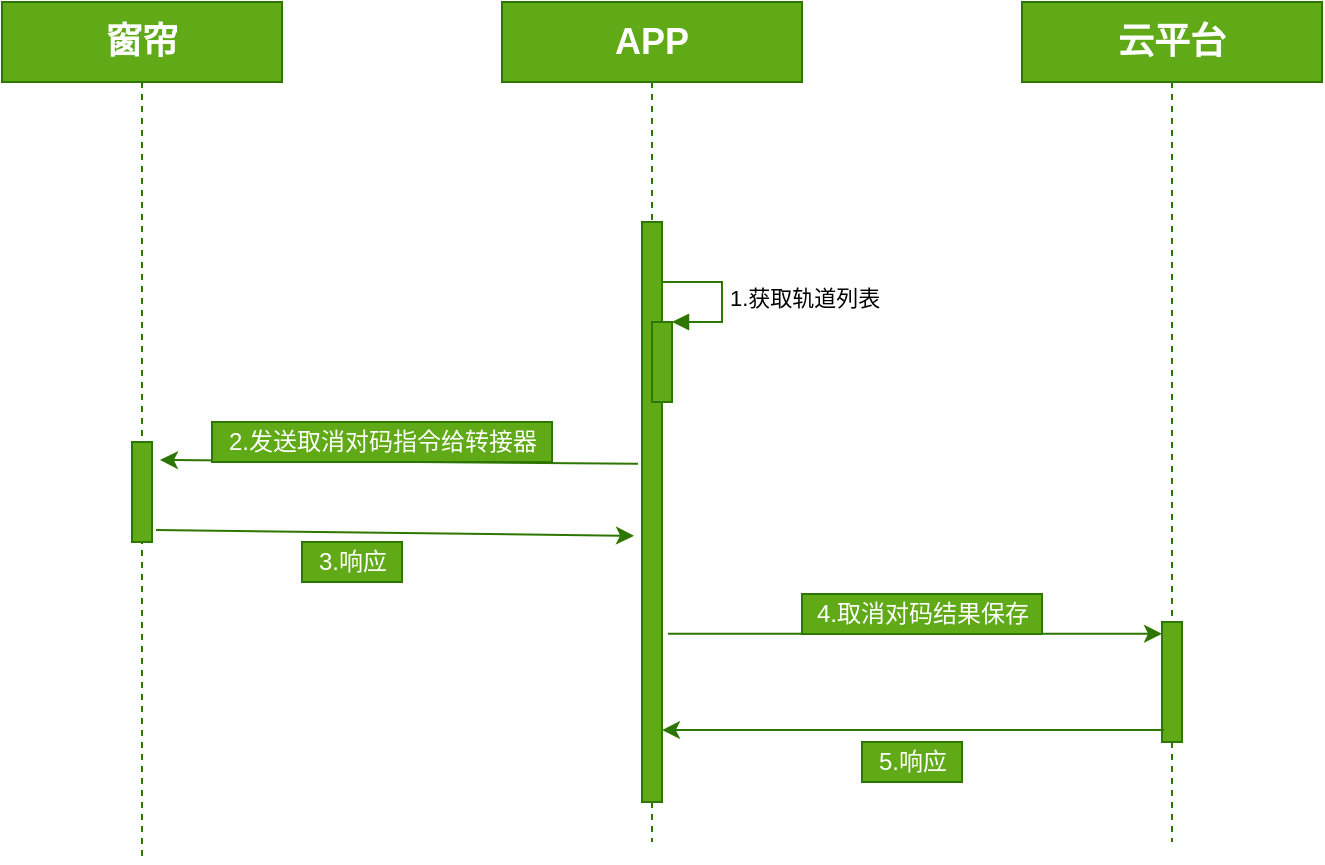 <mxfile version="15.2.7" type="device"><diagram id="vgILDRappYBMfixQix46" name="第 1 页"><mxGraphModel dx="1086" dy="806" grid="1" gridSize="10" guides="1" tooltips="1" connect="1" arrows="1" fold="1" page="1" pageScale="1" pageWidth="827" pageHeight="1169" math="0" shadow="0"><root><mxCell id="0"/><mxCell id="1" parent="0"/><mxCell id="XO-DpVSGGbX9zymnsXzA-1" value="&lt;font style=&quot;font-size: 18px&quot;&gt;&lt;b&gt;APP&lt;/b&gt;&lt;/font&gt;" style="shape=umlLifeline;perimeter=lifelinePerimeter;whiteSpace=wrap;html=1;container=1;collapsible=0;recursiveResize=0;outlineConnect=0;fillColor=#60a917;strokeColor=#2D7600;fontColor=#ffffff;" vertex="1" parent="1"><mxGeometry x="360" y="130" width="150" height="420" as="geometry"/></mxCell><mxCell id="XO-DpVSGGbX9zymnsXzA-2" value="" style="html=1;points=[];perimeter=orthogonalPerimeter;fillColor=#60a917;strokeColor=#2D7600;fontColor=#ffffff;" vertex="1" parent="XO-DpVSGGbX9zymnsXzA-1"><mxGeometry x="70" y="110" width="10" height="290" as="geometry"/></mxCell><mxCell id="XO-DpVSGGbX9zymnsXzA-18" value="" style="html=1;points=[];perimeter=orthogonalPerimeter;fillColor=#60a917;strokeColor=#2D7600;fontColor=#ffffff;" vertex="1" parent="XO-DpVSGGbX9zymnsXzA-1"><mxGeometry x="75" y="160" width="10" height="40" as="geometry"/></mxCell><mxCell id="XO-DpVSGGbX9zymnsXzA-19" value="1.获取轨道列表" style="edgeStyle=orthogonalEdgeStyle;html=1;align=left;spacingLeft=2;endArrow=block;rounded=0;entryX=1;entryY=0;fillColor=#60a917;strokeColor=#2D7600;" edge="1" target="XO-DpVSGGbX9zymnsXzA-18" parent="XO-DpVSGGbX9zymnsXzA-1"><mxGeometry relative="1" as="geometry"><mxPoint x="80" y="140" as="sourcePoint"/><Array as="points"><mxPoint x="110" y="140"/></Array></mxGeometry></mxCell><mxCell id="XO-DpVSGGbX9zymnsXzA-3" value="&lt;font style=&quot;font-size: 18px&quot;&gt;&lt;b&gt;窗帘&lt;/b&gt;&lt;/font&gt;" style="shape=umlLifeline;perimeter=lifelinePerimeter;whiteSpace=wrap;html=1;container=1;collapsible=0;recursiveResize=0;outlineConnect=0;fillColor=#60a917;strokeColor=#2D7600;fontColor=#ffffff;" vertex="1" parent="1"><mxGeometry x="110" y="130" width="140" height="430" as="geometry"/></mxCell><mxCell id="XO-DpVSGGbX9zymnsXzA-4" value="" style="html=1;points=[];perimeter=orthogonalPerimeter;fillColor=#60a917;strokeColor=#2D7600;fontColor=#ffffff;" vertex="1" parent="XO-DpVSGGbX9zymnsXzA-3"><mxGeometry x="65" y="220" width="10" height="50" as="geometry"/></mxCell><mxCell id="XO-DpVSGGbX9zymnsXzA-10" value="&lt;font style=&quot;font-size: 18px&quot;&gt;&lt;b&gt;云平台&lt;/b&gt;&lt;/font&gt;" style="shape=umlLifeline;perimeter=lifelinePerimeter;whiteSpace=wrap;html=1;container=1;collapsible=0;recursiveResize=0;outlineConnect=0;fillColor=#60a917;strokeColor=#2D7600;fontColor=#ffffff;" vertex="1" parent="1"><mxGeometry x="620" y="130" width="150" height="420" as="geometry"/></mxCell><mxCell id="XO-DpVSGGbX9zymnsXzA-11" value="" style="html=1;points=[];perimeter=orthogonalPerimeter;fillColor=#60a917;strokeColor=#2D7600;fontColor=#ffffff;" vertex="1" parent="XO-DpVSGGbX9zymnsXzA-10"><mxGeometry x="70" y="310" width="10" height="60" as="geometry"/></mxCell><mxCell id="XO-DpVSGGbX9zymnsXzA-20" value="" style="endArrow=classic;html=1;exitX=-0.2;exitY=0.417;exitDx=0;exitDy=0;exitPerimeter=0;entryX=1.4;entryY=0.18;entryDx=0;entryDy=0;entryPerimeter=0;fillColor=#60a917;strokeColor=#2D7600;" edge="1" parent="1" source="XO-DpVSGGbX9zymnsXzA-2" target="XO-DpVSGGbX9zymnsXzA-4"><mxGeometry width="50" height="50" relative="1" as="geometry"><mxPoint x="390" y="410" as="sourcePoint"/><mxPoint x="190" y="361" as="targetPoint"/></mxGeometry></mxCell><mxCell id="XO-DpVSGGbX9zymnsXzA-21" value="2.发送取消对码指令给转接器" style="text;html=1;align=center;verticalAlign=middle;resizable=0;points=[];autosize=1;strokeColor=#2D7600;fillColor=#60a917;fontColor=#ffffff;" vertex="1" parent="1"><mxGeometry x="215" y="340" width="170" height="20" as="geometry"/></mxCell><mxCell id="XO-DpVSGGbX9zymnsXzA-22" value="" style="endArrow=classic;html=1;exitX=1.2;exitY=0.88;exitDx=0;exitDy=0;exitPerimeter=0;entryX=-0.4;entryY=0.541;entryDx=0;entryDy=0;entryPerimeter=0;fillColor=#60a917;strokeColor=#2D7600;" edge="1" parent="1" source="XO-DpVSGGbX9zymnsXzA-4" target="XO-DpVSGGbX9zymnsXzA-2"><mxGeometry width="50" height="50" relative="1" as="geometry"><mxPoint x="200" y="420" as="sourcePoint"/><mxPoint x="250" y="370" as="targetPoint"/></mxGeometry></mxCell><mxCell id="XO-DpVSGGbX9zymnsXzA-23" value="3.响应" style="text;html=1;align=center;verticalAlign=middle;resizable=0;points=[];autosize=1;strokeColor=#2D7600;fillColor=#60a917;fontColor=#ffffff;" vertex="1" parent="1"><mxGeometry x="260" y="400" width="50" height="20" as="geometry"/></mxCell><mxCell id="XO-DpVSGGbX9zymnsXzA-24" value="" style="endArrow=classic;html=1;exitX=1.3;exitY=0.71;exitDx=0;exitDy=0;exitPerimeter=0;entryX=0;entryY=0.098;entryDx=0;entryDy=0;entryPerimeter=0;fillColor=#60a917;strokeColor=#2D7600;" edge="1" parent="1" source="XO-DpVSGGbX9zymnsXzA-2" target="XO-DpVSGGbX9zymnsXzA-11"><mxGeometry width="50" height="50" relative="1" as="geometry"><mxPoint x="500" y="490" as="sourcePoint"/><mxPoint x="550" y="440" as="targetPoint"/></mxGeometry></mxCell><mxCell id="XO-DpVSGGbX9zymnsXzA-25" value="4.取消对码结果保存" style="text;html=1;align=center;verticalAlign=middle;resizable=0;points=[];autosize=1;strokeColor=#2D7600;fillColor=#60a917;fontColor=#ffffff;" vertex="1" parent="1"><mxGeometry x="510" y="426" width="120" height="20" as="geometry"/></mxCell><mxCell id="XO-DpVSGGbX9zymnsXzA-26" value="" style="endArrow=classic;html=1;exitX=0.1;exitY=0.9;exitDx=0;exitDy=0;exitPerimeter=0;entryX=1;entryY=0.876;entryDx=0;entryDy=0;entryPerimeter=0;fillColor=#60a917;strokeColor=#2D7600;" edge="1" parent="1" source="XO-DpVSGGbX9zymnsXzA-11" target="XO-DpVSGGbX9zymnsXzA-2"><mxGeometry width="50" height="50" relative="1" as="geometry"><mxPoint x="650" y="580" as="sourcePoint"/><mxPoint x="700" y="530" as="targetPoint"/></mxGeometry></mxCell><mxCell id="XO-DpVSGGbX9zymnsXzA-27" value="5.响应" style="text;html=1;align=center;verticalAlign=middle;resizable=0;points=[];autosize=1;strokeColor=#2D7600;fillColor=#60a917;fontColor=#ffffff;" vertex="1" parent="1"><mxGeometry x="540" y="500" width="50" height="20" as="geometry"/></mxCell></root></mxGraphModel></diagram></mxfile>